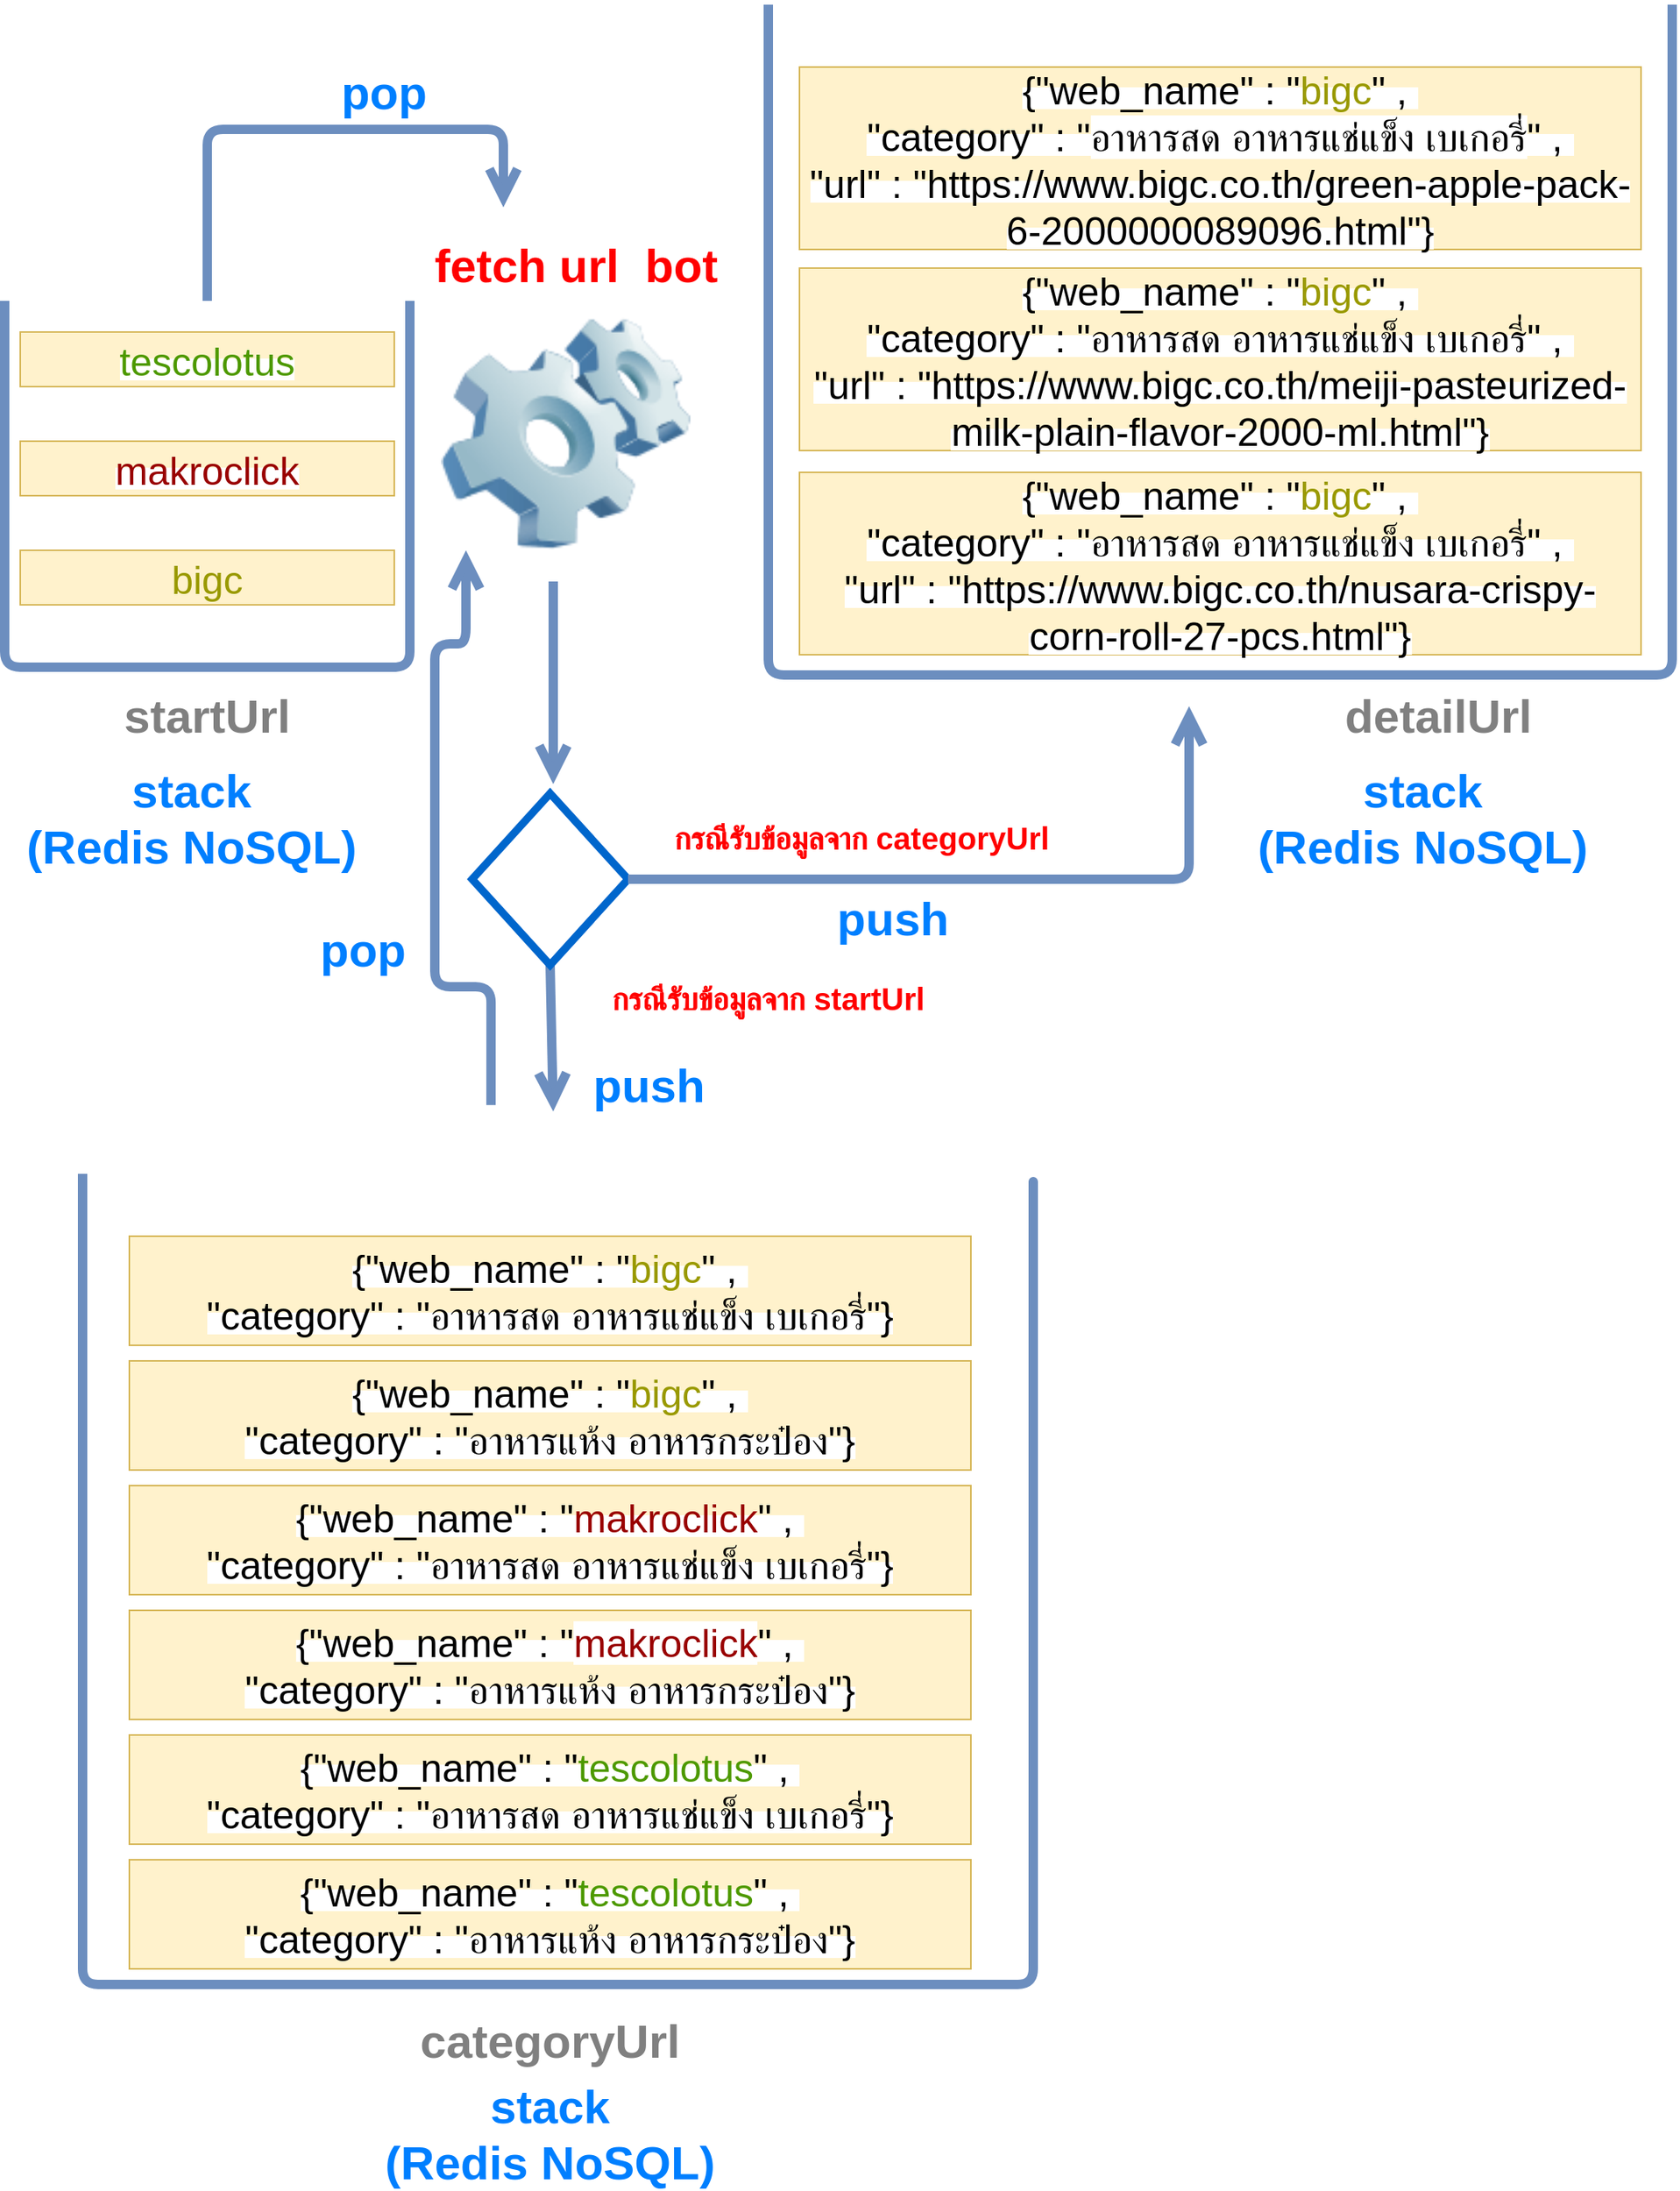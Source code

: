<mxfile version="14.6.13" type="device"><diagram id="iQ2dLM8hV73-QOcav94n" name="Page-1"><mxGraphModel dx="1602" dy="2226" grid="1" gridSize="10" guides="1" tooltips="1" connect="1" arrows="1" fold="1" page="1" pageScale="1" pageWidth="1920" pageHeight="1200" math="0" shadow="0"><root><mxCell id="0"/><mxCell id="1" parent="0"/><mxCell id="Zpjbjc9W0eAHBtDMECOh-10" value="" style="image;html=1;image=img/lib/clip_art/computers/Software_128x128.png" parent="1" vertex="1"><mxGeometry x="890" y="165" width="160" height="160" as="geometry"/></mxCell><mxCell id="Zpjbjc9W0eAHBtDMECOh-21" value="" style="endArrow=open;endFill=1;endSize=12;html=1;strokeWidth=6;fillColor=#dae8fc;strokeColor=#6c8ebf;edgeStyle=orthogonalEdgeStyle;exitX=0.035;exitY=-0.024;exitDx=0;exitDy=0;exitPerimeter=0;" parent="1" edge="1"><mxGeometry width="160" relative="1" as="geometry"><mxPoint x="922.071" y="675.92" as="sourcePoint"/><mxPoint x="906" y="320" as="targetPoint"/><Array as="points"><mxPoint x="922" y="600"/><mxPoint x="886" y="600"/><mxPoint x="886" y="380"/><mxPoint x="906" y="380"/></Array></mxGeometry></mxCell><mxCell id="Zpjbjc9W0eAHBtDMECOh-22" value="" style="endArrow=open;endFill=1;endSize=12;html=1;strokeWidth=6;fillColor=#dae8fc;strokeColor=#6c8ebf;exitX=0.5;exitY=1;exitDx=0;exitDy=0;entryX=0.415;entryY=0;entryDx=0;entryDy=0;entryPerimeter=0;" parent="1" source="Zpjbjc9W0eAHBtDMECOh-50" edge="1"><mxGeometry width="160" relative="1" as="geometry"><mxPoint x="870" y="420" as="sourcePoint"/><mxPoint x="961.99" y="680" as="targetPoint"/></mxGeometry></mxCell><mxCell id="Zpjbjc9W0eAHBtDMECOh-27" value="" style="endArrow=open;endFill=1;endSize=12;html=1;strokeWidth=6;fillColor=#dae8fc;strokeColor=#6c8ebf;edgeStyle=orthogonalEdgeStyle;" parent="1" edge="1"><mxGeometry width="160" relative="1" as="geometry"><mxPoint x="740" y="160" as="sourcePoint"/><mxPoint x="930" y="100" as="targetPoint"/><Array as="points"><mxPoint x="740" y="155"/><mxPoint x="740" y="50"/><mxPoint x="930" y="50"/></Array></mxGeometry></mxCell><mxCell id="Zpjbjc9W0eAHBtDMECOh-31" value="pop" style="text;align=center;fontStyle=1;verticalAlign=middle;spacingLeft=3;spacingRight=3;strokeColor=none;rotatable=0;points=[[0,0.5],[1,0.5]];portConstraint=eastwest;fontSize=30;fontColor=#007FFF;" parent="1" vertex="1"><mxGeometry x="813.47" y="10" width="80" height="26" as="geometry"/></mxCell><mxCell id="Zpjbjc9W0eAHBtDMECOh-32" value="push" style="text;align=center;fontStyle=1;verticalAlign=middle;spacingLeft=3;spacingRight=3;strokeColor=none;rotatable=0;points=[[0,0.5],[1,0.5]];portConstraint=eastwest;fontSize=30;fontColor=#007FFF;" parent="1" vertex="1"><mxGeometry x="983.47" y="650" width="80" height="20" as="geometry"/></mxCell><mxCell id="Zpjbjc9W0eAHBtDMECOh-33" value="pop" style="text;align=center;fontStyle=1;verticalAlign=middle;spacingLeft=3;spacingRight=3;strokeColor=none;rotatable=0;points=[[0,0.5],[1,0.5]];portConstraint=eastwest;fontSize=30;fontColor=#007FFF;" parent="1" vertex="1"><mxGeometry x="800" y="560" width="80" height="26" as="geometry"/></mxCell><mxCell id="Zpjbjc9W0eAHBtDMECOh-35" value="push" style="text;align=center;fontStyle=1;verticalAlign=middle;spacingLeft=3;spacingRight=3;strokeColor=none;rotatable=0;points=[[0,0.5],[1,0.5]];portConstraint=eastwest;fontSize=30;fontColor=#007FFF;" parent="1" vertex="1"><mxGeometry x="1140" y="540" width="80" height="26" as="geometry"/></mxCell><mxCell id="Zpjbjc9W0eAHBtDMECOh-38" value="fetch url  bot" style="text;align=center;fontStyle=1;verticalAlign=middle;spacingLeft=3;spacingRight=3;strokeColor=none;rotatable=0;points=[[0,0.5],[1,0.5]];portConstraint=eastwest;fontSize=30;fontColor=#FF0000;" parent="1" vertex="1"><mxGeometry x="936.74" y="121" width="80" height="26" as="geometry"/></mxCell><mxCell id="Zpjbjc9W0eAHBtDMECOh-40" value="stack&#10;(Redis NoSQL)" style="text;align=center;fontStyle=1;verticalAlign=middle;spacingLeft=3;spacingRight=3;strokeColor=none;rotatable=0;points=[[0,0.5],[1,0.5]];portConstraint=eastwest;fontSize=30;fontColor=#007FFF;" parent="1" vertex="1"><mxGeometry x="690" y="476" width="80" height="26" as="geometry"/></mxCell><mxCell id="Zpjbjc9W0eAHBtDMECOh-42" value="stack&#10;(Redis NoSQL)" style="text;align=center;fontStyle=1;verticalAlign=middle;spacingLeft=3;spacingRight=3;strokeColor=none;rotatable=0;points=[[0,0.5],[1,0.5]];portConstraint=eastwest;fontSize=30;fontColor=#007FFF;" parent="1" vertex="1"><mxGeometry x="920" y="1320" width="80" height="26" as="geometry"/></mxCell><mxCell id="Zpjbjc9W0eAHBtDMECOh-47" value="startUrl" style="text;align=center;fontStyle=1;verticalAlign=middle;spacingLeft=3;spacingRight=3;strokeColor=none;rotatable=0;points=[[0,0.5],[1,0.5]];portConstraint=eastwest;fontSize=30;fontColor=#808080;" parent="1" vertex="1"><mxGeometry x="700" y="410" width="80" height="26" as="geometry"/></mxCell><mxCell id="Zpjbjc9W0eAHBtDMECOh-48" value="categoryUrl" style="text;align=center;fontStyle=1;verticalAlign=middle;spacingLeft=3;spacingRight=3;strokeColor=none;rotatable=0;points=[[0,0.5],[1,0.5]];portConstraint=eastwest;fontSize=30;fontColor=#808080;" parent="1" vertex="1"><mxGeometry x="920" y="1260" width="80" height="26" as="geometry"/></mxCell><mxCell id="Zpjbjc9W0eAHBtDMECOh-49" value="detailUrl" style="text;align=center;fontStyle=1;verticalAlign=middle;spacingLeft=3;spacingRight=3;strokeColor=none;rotatable=0;points=[[0,0.5],[1,0.5]];portConstraint=eastwest;fontSize=30;fontColor=#808080;" parent="1" vertex="1"><mxGeometry x="1490" y="410" width="80" height="26" as="geometry"/></mxCell><mxCell id="Zpjbjc9W0eAHBtDMECOh-50" value="" style="shape=rhombus;html=1;dashed=0;whitespace=wrap;perimeter=rhombusPerimeter;strokeColor=#0066CC;fontSize=30;fontColor=#FF0000;strokeWidth=5;" parent="1" vertex="1"><mxGeometry x="910" y="476" width="100" height="110" as="geometry"/></mxCell><mxCell id="Zpjbjc9W0eAHBtDMECOh-51" value="" style="endArrow=open;endFill=1;endSize=12;html=1;strokeWidth=6;fillColor=#dae8fc;strokeColor=#6c8ebf;edgeStyle=orthogonalEdgeStyle;exitX=1;exitY=0.5;exitDx=0;exitDy=0;" parent="1" source="Zpjbjc9W0eAHBtDMECOh-50" edge="1"><mxGeometry width="160" relative="1" as="geometry"><mxPoint x="1086.74" y="560" as="sourcePoint"/><mxPoint x="1370" y="420" as="targetPoint"/><Array as="points"><mxPoint x="1370" y="531"/><mxPoint x="1370" y="430"/></Array></mxGeometry></mxCell><mxCell id="Zpjbjc9W0eAHBtDMECOh-55" value="" style="endArrow=open;endFill=1;endSize=12;html=1;strokeWidth=6;fillColor=#dae8fc;strokeColor=#6c8ebf;entryX=0.415;entryY=0;entryDx=0;entryDy=0;entryPerimeter=0;" parent="1" edge="1"><mxGeometry width="160" relative="1" as="geometry"><mxPoint x="962" y="340" as="sourcePoint"/><mxPoint x="961.99" y="470" as="targetPoint"/></mxGeometry></mxCell><mxCell id="Zpjbjc9W0eAHBtDMECOh-56" value="กรณีรับข้อมูลจาก categoryUrl" style="text;align=center;fontStyle=1;verticalAlign=middle;spacingLeft=3;spacingRight=3;strokeColor=none;rotatable=0;points=[[0,0.5],[1,0.5]];portConstraint=eastwest;fontSize=20;fontColor=#FF0000;" parent="1" vertex="1"><mxGeometry x="1120" y="490" width="80" height="26" as="geometry"/></mxCell><mxCell id="Zpjbjc9W0eAHBtDMECOh-57" value="กรณีรับข้อมูลจาก startUrl" style="text;align=center;fontStyle=1;verticalAlign=middle;spacingLeft=3;spacingRight=3;strokeColor=none;rotatable=0;points=[[0,0.5],[1,0.5]];portConstraint=eastwest;fontSize=20;fontColor=#FF0000;" parent="1" vertex="1"><mxGeometry x="1060" y="593" width="80" height="26" as="geometry"/></mxCell><mxCell id="rmVi3CJX7ItG85g6Om4n-1" value="" style="endArrow=none;html=1;strokeColor=#6C8EBF;strokeWidth=6;edgeStyle=orthogonalEdgeStyle;" edge="1" parent="1"><mxGeometry width="50" height="50" relative="1" as="geometry"><mxPoint x="870" y="160" as="sourcePoint"/><mxPoint x="610" y="160" as="targetPoint"/><Array as="points"><mxPoint x="870" y="395"/><mxPoint x="610" y="395"/><mxPoint x="610" y="160"/></Array></mxGeometry></mxCell><mxCell id="rmVi3CJX7ItG85g6Om4n-2" value="&lt;font style=&quot;font-size: 25px&quot; color=&quot;#999900&quot;&gt;bigc&lt;/font&gt;" style="rounded=0;whiteSpace=wrap;html=1;strokeColor=#d6b656;fillColor=#fff2cc;" vertex="1" parent="1"><mxGeometry x="620" y="320" width="240" height="35" as="geometry"/></mxCell><mxCell id="rmVi3CJX7ItG85g6Om4n-3" value="&lt;span style=&quot;text-align: left ; background-color: rgb(255 , 255 , 255)&quot;&gt;&lt;font style=&quot;font-size: 25px&quot; color=&quot;#990000&quot;&gt;makroclick&lt;/font&gt;&lt;/span&gt;" style="rounded=0;whiteSpace=wrap;html=1;strokeColor=#d6b656;fillColor=#fff2cc;" vertex="1" parent="1"><mxGeometry x="620" y="250" width="240" height="35" as="geometry"/></mxCell><mxCell id="rmVi3CJX7ItG85g6Om4n-4" value="&lt;span style=&quot;text-align: left ; background-color: rgb(255 , 255 , 255)&quot;&gt;&lt;font style=&quot;font-size: 25px&quot; color=&quot;#4d9900&quot;&gt;tescolotus&lt;/font&gt;&lt;/span&gt;" style="rounded=0;whiteSpace=wrap;html=1;strokeColor=#d6b656;fillColor=#fff2cc;" vertex="1" parent="1"><mxGeometry x="620" y="180" width="240" height="35" as="geometry"/></mxCell><mxCell id="rmVi3CJX7ItG85g6Om4n-5" value="" style="endArrow=none;html=1;strokeColor=#6C8EBF;strokeWidth=6;edgeStyle=orthogonalEdgeStyle;" edge="1" parent="1"><mxGeometry width="50" height="50" relative="1" as="geometry"><mxPoint x="1270" y="740" as="sourcePoint"/><mxPoint x="660" y="720" as="targetPoint"/><Array as="points"><mxPoint x="1270" y="720"/><mxPoint x="1270" y="1240"/><mxPoint x="660" y="1240"/><mxPoint x="660" y="720"/></Array></mxGeometry></mxCell><mxCell id="rmVi3CJX7ItG85g6Om4n-6" value="" style="endArrow=none;html=1;strokeColor=#6C8EBF;strokeWidth=6;edgeStyle=orthogonalEdgeStyle;" edge="1" parent="1"><mxGeometry width="50" height="50" relative="1" as="geometry"><mxPoint x="1680" y="-30" as="sourcePoint"/><mxPoint x="1100" y="-30" as="targetPoint"/><Array as="points"><mxPoint x="1680" y="400"/><mxPoint x="1100" y="400"/></Array></mxGeometry></mxCell><mxCell id="rmVi3CJX7ItG85g6Om4n-8" value="&lt;span style=&quot;text-align: left ; background-color: rgb(255 , 255 , 255)&quot;&gt;&lt;font&gt;&lt;span style=&quot;font-size: 25px&quot;&gt;{&quot;web_name&quot; : &quot;&lt;font color=&quot;#4d9900&quot;&gt;tescolotus&lt;/font&gt;&quot; ,&amp;nbsp;&lt;/span&gt;&lt;br&gt;&lt;span style=&quot;font-size: 25px&quot;&gt;&quot;category&quot; : &quot;อาหารสด อาหารแช่แข็ง เบเกอรี่&lt;/span&gt;&lt;span style=&quot;font-size: 25px&quot;&gt;&quot;}&lt;/span&gt;&lt;br&gt;&lt;/font&gt;&lt;/span&gt;" style="rounded=0;whiteSpace=wrap;html=1;strokeColor=#d6b656;fillColor=#fff2cc;" vertex="1" parent="1"><mxGeometry x="690" y="1080" width="540" height="70" as="geometry"/></mxCell><mxCell id="rmVi3CJX7ItG85g6Om4n-9" value="&lt;span style=&quot;text-align: left ; background-color: rgb(255 , 255 , 255)&quot;&gt;&lt;font&gt;&lt;span style=&quot;font-size: 25px&quot;&gt;{&quot;web_name&quot; : &quot;&lt;font color=&quot;#4d9900&quot;&gt;tescolotus&lt;/font&gt;&quot; ,&amp;nbsp;&lt;/span&gt;&lt;br&gt;&lt;span style=&quot;font-size: 25px&quot;&gt;&quot;category&quot; : &quot;อาหารแห้ง อาหารกระป๋อง&lt;/span&gt;&lt;span style=&quot;font-size: 25px&quot;&gt;&quot;}&lt;/span&gt;&lt;br&gt;&lt;/font&gt;&lt;/span&gt;" style="rounded=0;whiteSpace=wrap;html=1;strokeColor=#d6b656;fillColor=#fff2cc;" vertex="1" parent="1"><mxGeometry x="690" y="1160" width="540" height="70" as="geometry"/></mxCell><mxCell id="rmVi3CJX7ItG85g6Om4n-10" value="&lt;span style=&quot;text-align: left ; background-color: rgb(255 , 255 , 255)&quot;&gt;&lt;font&gt;&lt;span style=&quot;font-size: 25px&quot;&gt;{&quot;web_name&quot; : &quot;&lt;font color=&quot;#999900&quot;&gt;bigc&lt;/font&gt;&quot; ,&amp;nbsp;&lt;/span&gt;&lt;br&gt;&lt;span style=&quot;font-size: 25px&quot;&gt;&quot;category&quot; : &quot;อาหารสด อาหารแช่แข็ง เบเกอรี่&lt;/span&gt;&lt;span style=&quot;font-size: 25px&quot;&gt;&quot;}&lt;/span&gt;&lt;br&gt;&lt;/font&gt;&lt;/span&gt;" style="rounded=0;whiteSpace=wrap;html=1;strokeColor=#d6b656;fillColor=#fff2cc;" vertex="1" parent="1"><mxGeometry x="690" y="760" width="540" height="70" as="geometry"/></mxCell><mxCell id="rmVi3CJX7ItG85g6Om4n-11" value="&lt;span style=&quot;text-align: left ; background-color: rgb(255 , 255 , 255)&quot;&gt;&lt;font&gt;&lt;span style=&quot;font-size: 25px&quot;&gt;{&quot;web_name&quot; : &quot;&lt;font color=&quot;#999900&quot;&gt;bigc&lt;/font&gt;&quot; ,&amp;nbsp;&lt;/span&gt;&lt;br&gt;&lt;span style=&quot;font-size: 25px&quot;&gt;&quot;category&quot; : &quot;อาหารแห้ง อาหารกระป๋อง&lt;/span&gt;&lt;span style=&quot;font-size: 25px&quot;&gt;&quot;}&lt;/span&gt;&lt;br&gt;&lt;/font&gt;&lt;/span&gt;" style="rounded=0;whiteSpace=wrap;html=1;strokeColor=#d6b656;fillColor=#fff2cc;" vertex="1" parent="1"><mxGeometry x="690" y="840" width="540" height="70" as="geometry"/></mxCell><mxCell id="rmVi3CJX7ItG85g6Om4n-12" value="&lt;span style=&quot;text-align: left ; background-color: rgb(255 , 255 , 255)&quot;&gt;&lt;font&gt;&lt;span style=&quot;font-size: 25px&quot;&gt;{&quot;web_name&quot; : &quot;&lt;font color=&quot;#990000&quot;&gt;makroclick&lt;/font&gt;&quot; ,&amp;nbsp;&lt;/span&gt;&lt;br&gt;&lt;span style=&quot;font-size: 25px&quot;&gt;&quot;category&quot; : &quot;อาหารสด อาหารแช่แข็ง เบเกอรี่&lt;/span&gt;&lt;span style=&quot;font-size: 25px&quot;&gt;&quot;}&lt;/span&gt;&lt;br&gt;&lt;/font&gt;&lt;/span&gt;" style="rounded=0;whiteSpace=wrap;html=1;strokeColor=#d6b656;fillColor=#fff2cc;" vertex="1" parent="1"><mxGeometry x="690" y="920" width="540" height="70" as="geometry"/></mxCell><mxCell id="rmVi3CJX7ItG85g6Om4n-13" value="&lt;span style=&quot;text-align: left ; background-color: rgb(255 , 255 , 255)&quot;&gt;&lt;font&gt;&lt;span style=&quot;font-size: 25px&quot;&gt;{&quot;web_name&quot; : &quot;&lt;/span&gt;&lt;/font&gt;&lt;/span&gt;&lt;span style=&quot;font-size: 25px ; text-align: left ; background-color: rgb(255 , 255 , 255)&quot;&gt;&lt;font color=&quot;#990000&quot;&gt;makroclick&lt;/font&gt;&lt;/span&gt;&lt;span style=&quot;text-align: left ; background-color: rgb(255 , 255 , 255)&quot;&gt;&lt;font&gt;&lt;span style=&quot;font-size: 25px&quot;&gt;&quot; ,&amp;nbsp;&lt;/span&gt;&lt;br&gt;&lt;span style=&quot;font-size: 25px&quot;&gt;&quot;category&quot; : &quot;อาหารแห้ง อาหารกระป๋อง&lt;/span&gt;&lt;span style=&quot;font-size: 25px&quot;&gt;&quot;}&lt;/span&gt;&lt;br&gt;&lt;/font&gt;&lt;/span&gt;" style="rounded=0;whiteSpace=wrap;html=1;strokeColor=#d6b656;fillColor=#fff2cc;" vertex="1" parent="1"><mxGeometry x="690" y="1000" width="540" height="70" as="geometry"/></mxCell><mxCell id="rmVi3CJX7ItG85g6Om4n-14" value="&lt;span style=&quot;text-align: left ; background-color: rgb(255 , 255 , 255)&quot;&gt;&lt;font&gt;&lt;span style=&quot;font-size: 25px&quot;&gt;{&quot;web_name&quot; : &quot;&lt;font color=&quot;#999900&quot;&gt;bigc&lt;/font&gt;&quot; ,&amp;nbsp;&lt;/span&gt;&lt;br&gt;&lt;span style=&quot;font-size: 25px&quot;&gt;&quot;category&quot; : &quot;อาหารสด อาหารแช่แข็ง เบเกอรี่&lt;/span&gt;&lt;span style=&quot;font-size: 25px&quot;&gt;&quot; ,&amp;nbsp;&lt;/span&gt;&lt;br&gt;&lt;font&gt;&lt;span style=&quot;font-size: 25px&quot;&gt;&quot;url&quot; : &quot;https://www.bigc.co.th/nusara-crispy-corn-roll-27-pcs.html&lt;/span&gt;&lt;/font&gt;&lt;span style=&quot;font-size: 25px&quot;&gt;&quot;}&lt;/span&gt;&lt;br&gt;&lt;/font&gt;&lt;/span&gt;" style="rounded=0;whiteSpace=wrap;html=1;strokeColor=#d6b656;fillColor=#fff2cc;" vertex="1" parent="1"><mxGeometry x="1120" y="270" width="540" height="117" as="geometry"/></mxCell><mxCell id="rmVi3CJX7ItG85g6Om4n-15" value="&lt;span style=&quot;text-align: left ; background-color: rgb(255 , 255 , 255)&quot;&gt;&lt;font&gt;&lt;span style=&quot;font-size: 25px&quot;&gt;{&quot;web_name&quot; : &quot;&lt;font color=&quot;#999900&quot;&gt;bigc&lt;/font&gt;&quot; ,&amp;nbsp;&lt;/span&gt;&lt;br&gt;&lt;span style=&quot;font-size: 25px&quot;&gt;&quot;category&quot; : &quot;อาหารสด อาหารแช่แข็ง เบเกอรี่&lt;/span&gt;&lt;span style=&quot;font-size: 25px&quot;&gt;&quot; ,&amp;nbsp;&lt;/span&gt;&lt;br&gt;&lt;font&gt;&lt;span style=&quot;font-size: 25px&quot;&gt;&quot;url&quot; : &quot;https://www.bigc.co.th/meiji-pasteurized-milk-plain-flavor-2000-ml.html&lt;/span&gt;&lt;/font&gt;&lt;span style=&quot;font-size: 25px&quot;&gt;&quot;}&lt;/span&gt;&lt;br&gt;&lt;/font&gt;&lt;/span&gt;" style="rounded=0;whiteSpace=wrap;html=1;strokeColor=#d6b656;fillColor=#fff2cc;" vertex="1" parent="1"><mxGeometry x="1120" y="139" width="540" height="117" as="geometry"/></mxCell><mxCell id="rmVi3CJX7ItG85g6Om4n-16" value="&lt;span style=&quot;text-align: left ; background-color: rgb(255 , 255 , 255)&quot;&gt;&lt;font&gt;&lt;span style=&quot;font-size: 25px&quot;&gt;{&quot;web_name&quot; : &quot;&lt;font color=&quot;#999900&quot;&gt;bigc&lt;/font&gt;&quot; ,&amp;nbsp;&lt;/span&gt;&lt;br&gt;&lt;span style=&quot;font-size: 25px&quot;&gt;&quot;category&quot; : &quot;&lt;/span&gt;&lt;/font&gt;&lt;/span&gt;&lt;span style=&quot;font-size: 25px ; text-align: left ; background-color: rgb(255 , 255 , 255)&quot;&gt;อาหารสด อาหารแช่แข็ง เบเกอรี่&lt;/span&gt;&lt;span style=&quot;text-align: left ; background-color: rgb(255 , 255 , 255)&quot;&gt;&lt;font&gt;&lt;span style=&quot;font-size: 25px&quot;&gt;&quot; ,&amp;nbsp;&lt;br&gt;&lt;/span&gt;&lt;font&gt;&lt;span style=&quot;font-size: 25px&quot;&gt;&quot;url&quot; : &quot;https://www.bigc.co.th/green-apple-pack-6-2000000089096.html&lt;/span&gt;&lt;/font&gt;&lt;span style=&quot;font-size: 25px&quot;&gt;&quot;}&lt;/span&gt;&lt;br&gt;&lt;/font&gt;&lt;/span&gt;" style="rounded=0;whiteSpace=wrap;html=1;strokeColor=#d6b656;fillColor=#fff2cc;" vertex="1" parent="1"><mxGeometry x="1120" y="10" width="540" height="117" as="geometry"/></mxCell><mxCell id="rmVi3CJX7ItG85g6Om4n-17" value="stack&#10;(Redis NoSQL)" style="text;align=center;fontStyle=1;verticalAlign=middle;spacingLeft=3;spacingRight=3;strokeColor=none;rotatable=0;points=[[0,0.5],[1,0.5]];portConstraint=eastwest;fontSize=30;fontColor=#007FFF;" vertex="1" parent="1"><mxGeometry x="1480" y="476" width="80" height="26" as="geometry"/></mxCell></root></mxGraphModel></diagram></mxfile>